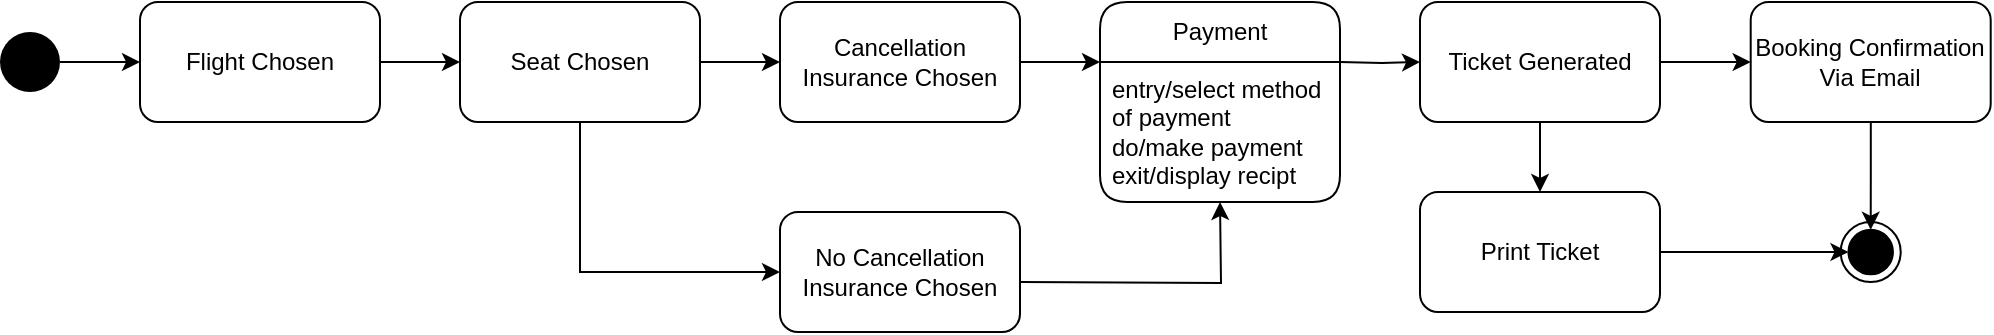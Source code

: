 <mxfile version="22.1.3" type="device">
  <diagram name="Page-1" id="JmegqseKWQlAWg5_ePTO">
    <mxGraphModel dx="1202" dy="461" grid="1" gridSize="10" guides="1" tooltips="1" connect="1" arrows="1" fold="1" page="1" pageScale="1" pageWidth="1100" pageHeight="850" math="0" shadow="0">
      <root>
        <mxCell id="0" />
        <mxCell id="1" parent="0" />
        <mxCell id="sLuIARUeeccSbijKiLno-4" value="" style="group" parent="1" vertex="1" connectable="0">
          <mxGeometry x="1010" y="165" width="30.703" height="50" as="geometry" />
        </mxCell>
        <mxCell id="sLuIARUeeccSbijKiLno-2" value="" style="ellipse;whiteSpace=wrap;html=1;aspect=fixed;container=0;" parent="sLuIARUeeccSbijKiLno-4" vertex="1">
          <mxGeometry x="0.351" y="10" width="30" height="30" as="geometry" />
        </mxCell>
        <mxCell id="sLuIARUeeccSbijKiLno-1" value="" style="ellipse;whiteSpace=wrap;html=1;aspect=fixed;fillColor=#000000;container=0;" parent="sLuIARUeeccSbijKiLno-4" vertex="1">
          <mxGeometry x="4.231" y="13.88" width="22.24" height="22.24" as="geometry" />
        </mxCell>
        <mxCell id="oB_fWxkBuDALNT95IEPK-7" style="edgeStyle=orthogonalEdgeStyle;rounded=0;orthogonalLoop=1;jettySize=auto;html=1;exitX=0;exitY=0;exitDx=0;exitDy=0;entryX=0.5;entryY=0;entryDx=0;entryDy=0;" edge="1" parent="sLuIARUeeccSbijKiLno-4" source="sLuIARUeeccSbijKiLno-1" target="sLuIARUeeccSbijKiLno-1">
          <mxGeometry relative="1" as="geometry" />
        </mxCell>
        <mxCell id="sLuIARUeeccSbijKiLno-7" style="edgeStyle=orthogonalEdgeStyle;rounded=0;orthogonalLoop=1;jettySize=auto;html=1;" parent="1" source="sLuIARUeeccSbijKiLno-5" target="sLuIARUeeccSbijKiLno-6" edge="1">
          <mxGeometry relative="1" as="geometry" />
        </mxCell>
        <mxCell id="sLuIARUeeccSbijKiLno-5" value="" style="ellipse;whiteSpace=wrap;html=1;aspect=fixed;strokeColor=none;fillColor=#000000;" parent="1" vertex="1">
          <mxGeometry x="90" y="80" width="30" height="30" as="geometry" />
        </mxCell>
        <mxCell id="sLuIARUeeccSbijKiLno-9" value="" style="edgeStyle=orthogonalEdgeStyle;rounded=0;orthogonalLoop=1;jettySize=auto;html=1;" parent="1" source="sLuIARUeeccSbijKiLno-6" target="sLuIARUeeccSbijKiLno-8" edge="1">
          <mxGeometry relative="1" as="geometry" />
        </mxCell>
        <mxCell id="sLuIARUeeccSbijKiLno-6" value="Flight Chosen" style="rounded=1;whiteSpace=wrap;html=1;" parent="1" vertex="1">
          <mxGeometry x="160" y="65" width="120" height="60" as="geometry" />
        </mxCell>
        <mxCell id="sLuIARUeeccSbijKiLno-11" value="" style="edgeStyle=orthogonalEdgeStyle;rounded=0;orthogonalLoop=1;jettySize=auto;html=1;" parent="1" target="sLuIARUeeccSbijKiLno-10" edge="1">
          <mxGeometry relative="1" as="geometry">
            <mxPoint x="760" y="95" as="sourcePoint" />
          </mxGeometry>
        </mxCell>
        <mxCell id="oB_fWxkBuDALNT95IEPK-9" style="edgeStyle=orthogonalEdgeStyle;rounded=0;orthogonalLoop=1;jettySize=auto;html=1;exitX=0.5;exitY=1;exitDx=0;exitDy=0;entryX=0;entryY=0.5;entryDx=0;entryDy=0;" edge="1" parent="1" source="sLuIARUeeccSbijKiLno-8" target="oB_fWxkBuDALNT95IEPK-8">
          <mxGeometry relative="1" as="geometry" />
        </mxCell>
        <mxCell id="sLuIARUeeccSbijKiLno-8" value="Seat Chosen" style="whiteSpace=wrap;html=1;rounded=1;" parent="1" vertex="1">
          <mxGeometry x="320" y="65" width="120" height="60" as="geometry" />
        </mxCell>
        <mxCell id="sLuIARUeeccSbijKiLno-13" value="" style="edgeStyle=orthogonalEdgeStyle;rounded=0;orthogonalLoop=1;jettySize=auto;html=1;" parent="1" source="sLuIARUeeccSbijKiLno-10" target="sLuIARUeeccSbijKiLno-12" edge="1">
          <mxGeometry relative="1" as="geometry" />
        </mxCell>
        <mxCell id="oB_fWxkBuDALNT95IEPK-27" style="edgeStyle=orthogonalEdgeStyle;rounded=0;orthogonalLoop=1;jettySize=auto;html=1;exitX=0.5;exitY=1;exitDx=0;exitDy=0;entryX=0.5;entryY=0;entryDx=0;entryDy=0;" edge="1" parent="1" source="sLuIARUeeccSbijKiLno-10" target="oB_fWxkBuDALNT95IEPK-26">
          <mxGeometry relative="1" as="geometry" />
        </mxCell>
        <mxCell id="sLuIARUeeccSbijKiLno-10" value="Ticket Generated" style="whiteSpace=wrap;html=1;rounded=1;" parent="1" vertex="1">
          <mxGeometry x="800" y="65" width="120" height="60" as="geometry" />
        </mxCell>
        <mxCell id="sLuIARUeeccSbijKiLno-14" style="edgeStyle=orthogonalEdgeStyle;rounded=0;orthogonalLoop=1;jettySize=auto;html=1;" parent="1" source="sLuIARUeeccSbijKiLno-12" target="sLuIARUeeccSbijKiLno-1" edge="1">
          <mxGeometry relative="1" as="geometry">
            <mxPoint x="1000" y="95" as="targetPoint" />
          </mxGeometry>
        </mxCell>
        <mxCell id="sLuIARUeeccSbijKiLno-12" value="Booking Confirmation Via Email" style="whiteSpace=wrap;html=1;rounded=1;" parent="1" vertex="1">
          <mxGeometry x="965.35" y="65" width="120" height="60" as="geometry" />
        </mxCell>
        <mxCell id="oB_fWxkBuDALNT95IEPK-6" value="" style="edgeStyle=orthogonalEdgeStyle;rounded=0;orthogonalLoop=1;jettySize=auto;html=1;" edge="1" parent="1" source="sLuIARUeeccSbijKiLno-8" target="oB_fWxkBuDALNT95IEPK-5">
          <mxGeometry relative="1" as="geometry">
            <mxPoint x="430" y="95" as="sourcePoint" />
            <mxPoint x="630" y="95" as="targetPoint" />
          </mxGeometry>
        </mxCell>
        <mxCell id="oB_fWxkBuDALNT95IEPK-5" value="Cancellation Insurance Chosen" style="whiteSpace=wrap;html=1;rounded=1;" vertex="1" parent="1">
          <mxGeometry x="480" y="65" width="120" height="60" as="geometry" />
        </mxCell>
        <mxCell id="oB_fWxkBuDALNT95IEPK-8" value="No Cancellation Insurance Chosen" style="whiteSpace=wrap;html=1;rounded=1;" vertex="1" parent="1">
          <mxGeometry x="480" y="170" width="120" height="60" as="geometry" />
        </mxCell>
        <mxCell id="oB_fWxkBuDALNT95IEPK-11" value="" style="edgeStyle=orthogonalEdgeStyle;rounded=0;orthogonalLoop=1;jettySize=auto;html=1;" edge="1" parent="1" source="oB_fWxkBuDALNT95IEPK-5">
          <mxGeometry relative="1" as="geometry">
            <mxPoint x="590" y="95" as="sourcePoint" />
            <mxPoint x="640" y="95" as="targetPoint" />
          </mxGeometry>
        </mxCell>
        <mxCell id="oB_fWxkBuDALNT95IEPK-20" value="Payment" style="swimlane;fontStyle=0;childLayout=stackLayout;horizontal=1;startSize=30;horizontalStack=0;resizeParent=1;resizeParentMax=0;resizeLast=0;collapsible=1;marginBottom=0;whiteSpace=wrap;html=1,rounded=1;rounded=1;snapToPoint=1;" vertex="1" parent="1">
          <mxGeometry x="640" y="65" width="120" height="100" as="geometry">
            <mxRectangle x="600" y="160" width="60" height="30" as="alternateBounds" />
          </mxGeometry>
        </mxCell>
        <mxCell id="oB_fWxkBuDALNT95IEPK-21" value="entry/select method of payment&lt;br&gt;do/make payment&lt;br&gt;exit/display recipt" style="text;strokeColor=none;fillColor=none;align=left;verticalAlign=middle;spacingLeft=4;spacingRight=4;overflow=hidden;points=[[0,0.5],[1,0.5]];portConstraint=eastwest;rotatable=0;whiteSpace=wrap;html=1;" vertex="1" parent="oB_fWxkBuDALNT95IEPK-20">
          <mxGeometry y="30" width="120" height="70" as="geometry" />
        </mxCell>
        <mxCell id="oB_fWxkBuDALNT95IEPK-25" value="" style="edgeStyle=orthogonalEdgeStyle;rounded=0;orthogonalLoop=1;jettySize=auto;html=1;" edge="1" parent="oB_fWxkBuDALNT95IEPK-20">
          <mxGeometry relative="1" as="geometry">
            <mxPoint x="-40" y="140" as="sourcePoint" />
            <mxPoint x="60" y="100" as="targetPoint" />
          </mxGeometry>
        </mxCell>
        <mxCell id="oB_fWxkBuDALNT95IEPK-28" value="" style="edgeStyle=orthogonalEdgeStyle;rounded=0;orthogonalLoop=1;jettySize=auto;html=1;" edge="1" parent="1" source="oB_fWxkBuDALNT95IEPK-26" target="sLuIARUeeccSbijKiLno-1">
          <mxGeometry relative="1" as="geometry" />
        </mxCell>
        <mxCell id="oB_fWxkBuDALNT95IEPK-26" value="Print Ticket" style="whiteSpace=wrap;html=1;rounded=1;" vertex="1" parent="1">
          <mxGeometry x="800" y="160" width="120" height="60" as="geometry" />
        </mxCell>
      </root>
    </mxGraphModel>
  </diagram>
</mxfile>
